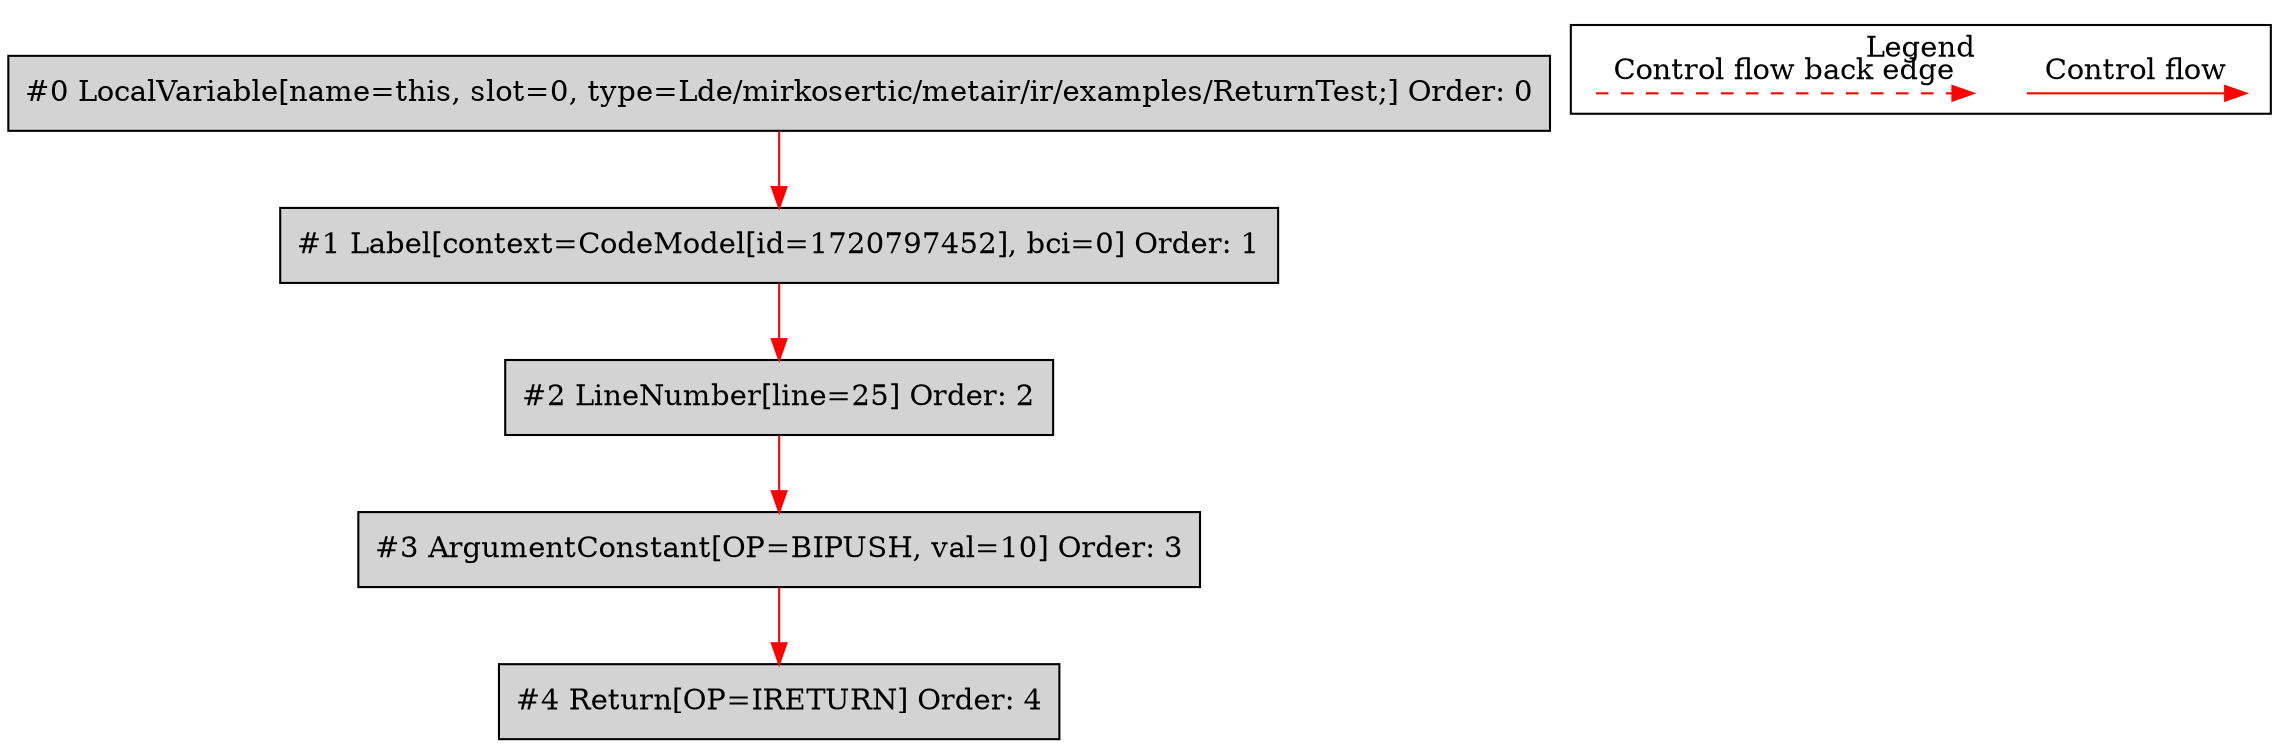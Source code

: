 digraph {
 node0[label="#0 LocalVariable[name=this, slot=0, type=Lde/mirkosertic/metair/ir/examples/ReturnTest;] Order: 0", shape=box, fillcolor=lightgrey, style=filled];
 node1[label="#1 Label[context=CodeModel[id=1720797452], bci=0] Order: 1", shape=box, fillcolor=lightgrey, style=filled];
 node2[label="#2 LineNumber[line=25] Order: 2", shape=box, fillcolor=lightgrey, style=filled];
 node3[label="#3 ArgumentConstant[OP=BIPUSH, val=10] Order: 3", shape=box, fillcolor=lightgrey, style=filled];
 node4[label="#4 Return[OP=IRETURN] Order: 4", shape=box, fillcolor=lightgrey, style=filled];
 node0 -> node1[color=red];
 node1 -> node2[color=red];
 node2 -> node3[color=red];
 node3 -> node4[color=red];
 subgraph cluster_000 {
  label = "Legend";
  node [shape=point]
  {
   rank=same;
   c0 [style = invis];
   c1 [style = invis];
   c2 [style = invis];
   c3 [style = invis];
  }
  c0 -> c1 [label="Control flow", style=solid, color=red]
  c2 -> c3 [label="Control flow back edge", style=dashed, color=red]
 }

}
